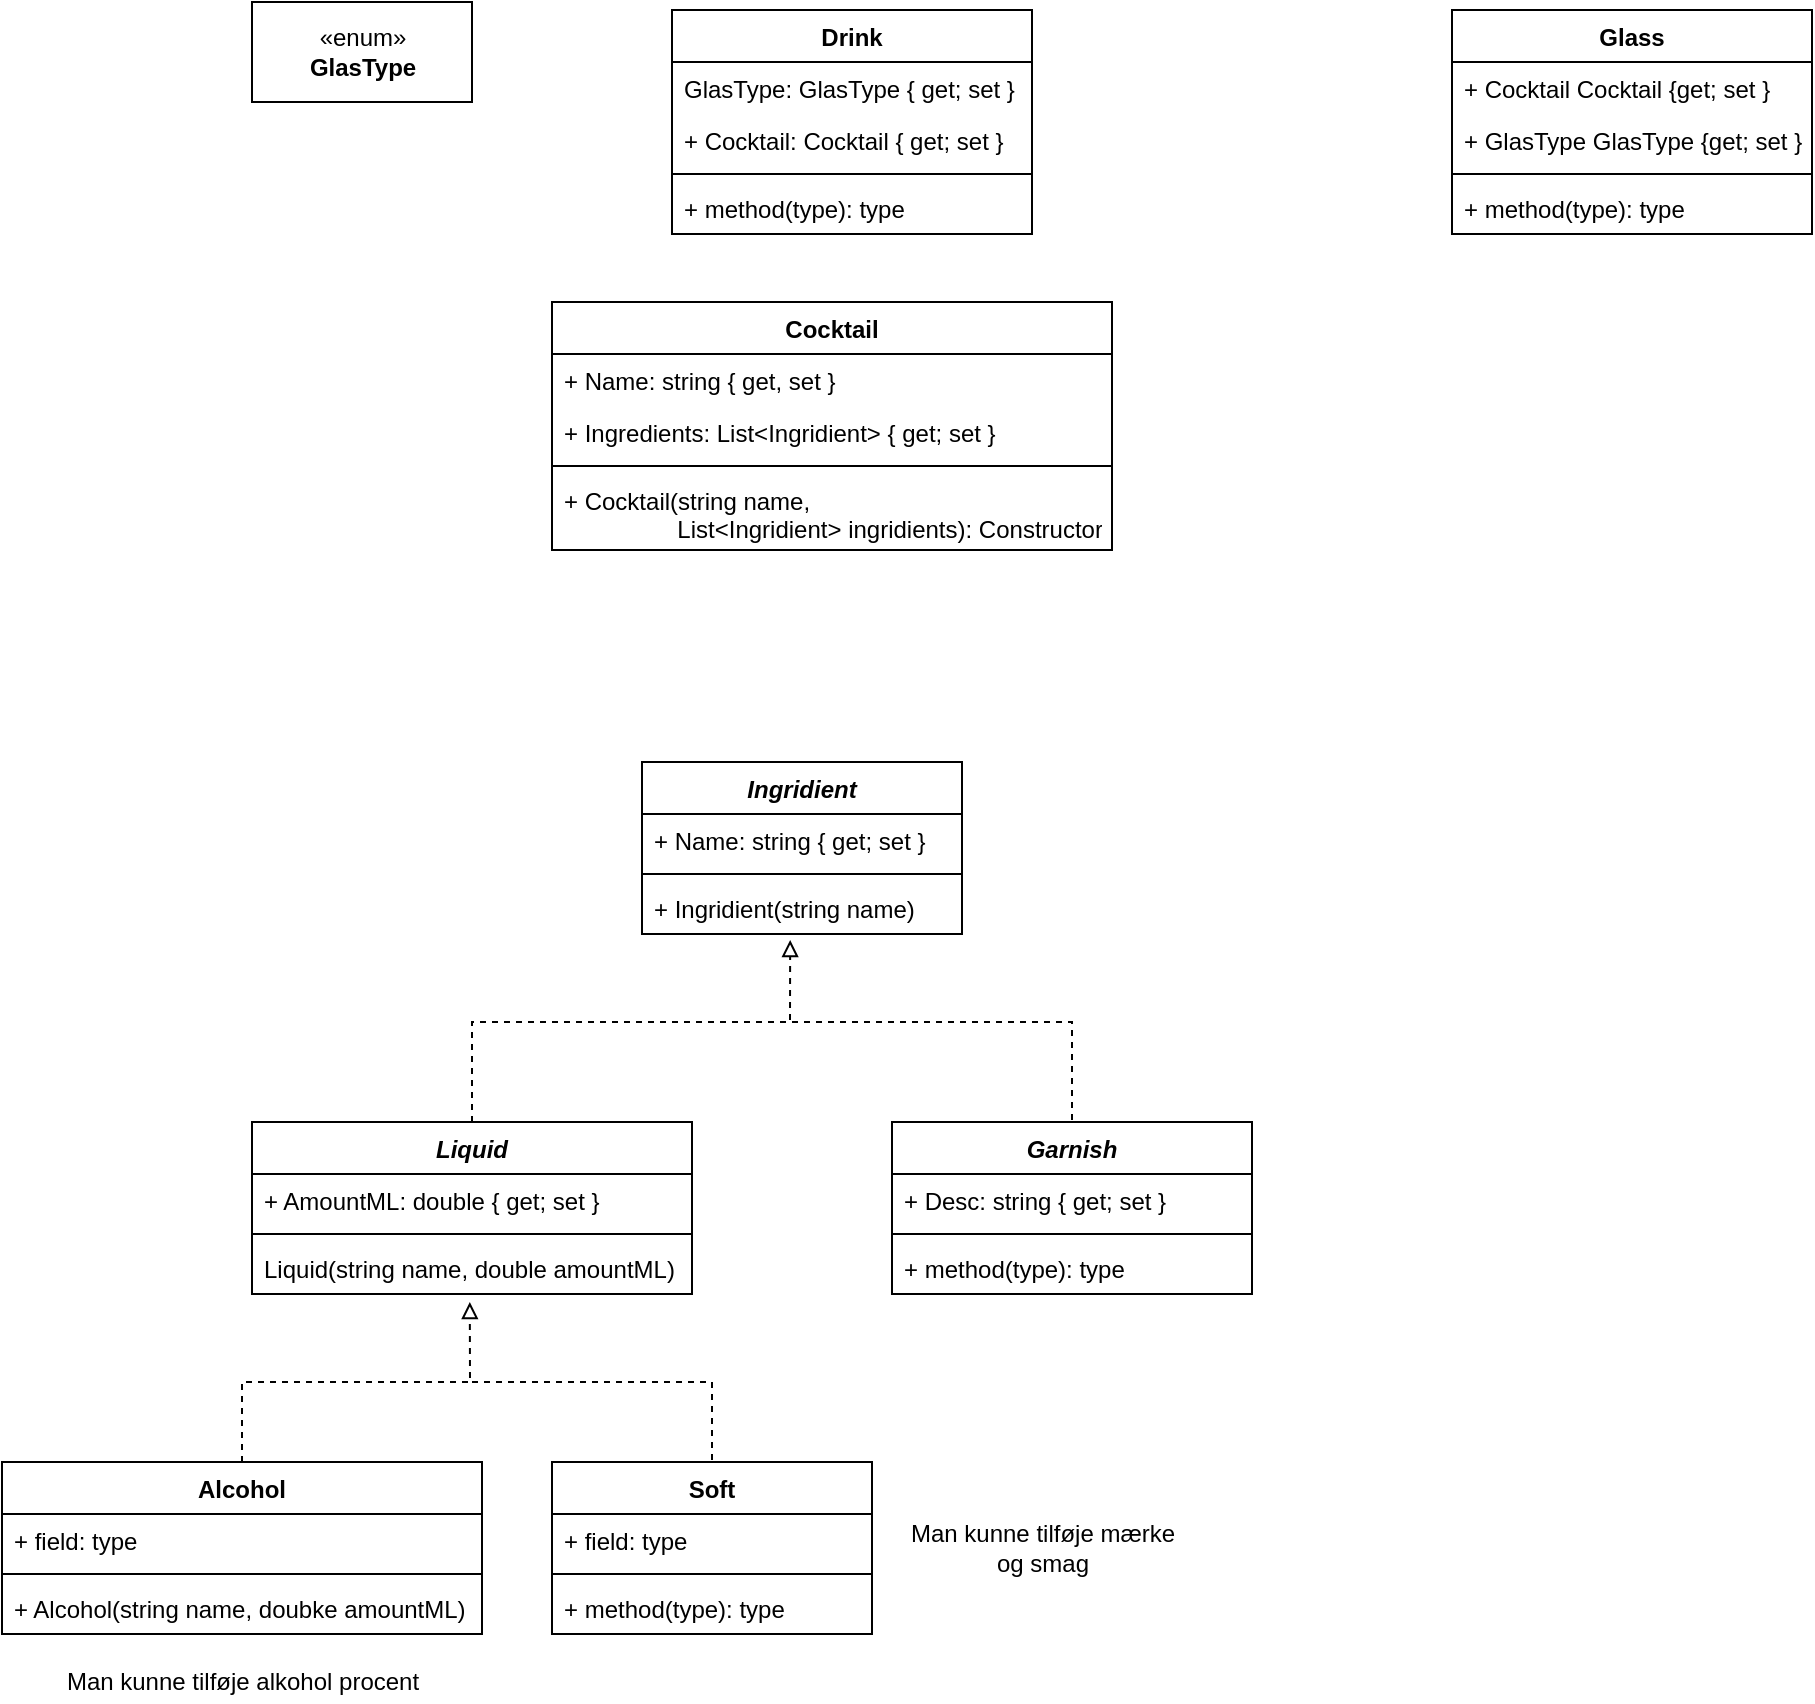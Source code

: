 <mxfile version="16.5.1" type="device"><diagram id="wTf6DTLqPqXLkBDa_C5c" name="Side-1"><mxGraphModel dx="1422" dy="865" grid="1" gridSize="10" guides="1" tooltips="1" connect="1" arrows="1" fold="1" page="1" pageScale="1" pageWidth="3300" pageHeight="4681" math="0" shadow="0"><root><mxCell id="0"/><mxCell id="1" parent="0"/><mxCell id="bw2okCE0Mlfz7H0UyRD0-1" value="Cocktail" style="swimlane;fontStyle=1;align=center;verticalAlign=top;childLayout=stackLayout;horizontal=1;startSize=26;horizontalStack=0;resizeParent=1;resizeParentMax=0;resizeLast=0;collapsible=1;marginBottom=0;" parent="1" vertex="1"><mxGeometry x="280" y="560" width="280" height="124" as="geometry"/></mxCell><mxCell id="bw2okCE0Mlfz7H0UyRD0-2" value="+ Name: string { get, set }" style="text;strokeColor=none;fillColor=none;align=left;verticalAlign=top;spacingLeft=4;spacingRight=4;overflow=hidden;rotatable=0;points=[[0,0.5],[1,0.5]];portConstraint=eastwest;" parent="bw2okCE0Mlfz7H0UyRD0-1" vertex="1"><mxGeometry y="26" width="280" height="26" as="geometry"/></mxCell><mxCell id="bw2okCE0Mlfz7H0UyRD0-7" value="+ Ingredients: List&lt;Ingridient&gt; { get; set }" style="text;strokeColor=none;fillColor=none;align=left;verticalAlign=top;spacingLeft=4;spacingRight=4;overflow=hidden;rotatable=0;points=[[0,0.5],[1,0.5]];portConstraint=eastwest;" parent="bw2okCE0Mlfz7H0UyRD0-1" vertex="1"><mxGeometry y="52" width="280" height="26" as="geometry"/></mxCell><mxCell id="bw2okCE0Mlfz7H0UyRD0-3" value="" style="line;strokeWidth=1;fillColor=none;align=left;verticalAlign=middle;spacingTop=-1;spacingLeft=3;spacingRight=3;rotatable=0;labelPosition=right;points=[];portConstraint=eastwest;" parent="bw2okCE0Mlfz7H0UyRD0-1" vertex="1"><mxGeometry y="78" width="280" height="8" as="geometry"/></mxCell><mxCell id="bw2okCE0Mlfz7H0UyRD0-4" value="+ Cocktail(string name,&#10;                 List&lt;Ingridient&gt; ingridients): Constructor" style="text;strokeColor=none;fillColor=none;align=left;verticalAlign=top;spacingLeft=4;spacingRight=4;overflow=hidden;rotatable=0;points=[[0,0.5],[1,0.5]];portConstraint=eastwest;" parent="bw2okCE0Mlfz7H0UyRD0-1" vertex="1"><mxGeometry y="86" width="280" height="38" as="geometry"/></mxCell><mxCell id="bw2okCE0Mlfz7H0UyRD0-12" value="«enum»&lt;br&gt;&lt;b&gt;GlasType&lt;/b&gt;" style="html=1;" parent="1" vertex="1"><mxGeometry x="130" y="410" width="110" height="50" as="geometry"/></mxCell><mxCell id="bw2okCE0Mlfz7H0UyRD0-13" value="Liquid" style="swimlane;fontStyle=3;align=center;verticalAlign=top;childLayout=stackLayout;horizontal=1;startSize=26;horizontalStack=0;resizeParent=1;resizeParentMax=0;resizeLast=0;collapsible=1;marginBottom=0;" parent="1" vertex="1"><mxGeometry x="130" y="970" width="220" height="86" as="geometry"/></mxCell><mxCell id="bw2okCE0Mlfz7H0UyRD0-32" value="+ AmountML: double { get; set }" style="text;strokeColor=none;fillColor=none;align=left;verticalAlign=top;spacingLeft=4;spacingRight=4;overflow=hidden;rotatable=0;points=[[0,0.5],[1,0.5]];portConstraint=eastwest;" parent="bw2okCE0Mlfz7H0UyRD0-13" vertex="1"><mxGeometry y="26" width="220" height="26" as="geometry"/></mxCell><mxCell id="bw2okCE0Mlfz7H0UyRD0-15" value="" style="line;strokeWidth=1;fillColor=none;align=left;verticalAlign=middle;spacingTop=-1;spacingLeft=3;spacingRight=3;rotatable=0;labelPosition=right;points=[];portConstraint=eastwest;" parent="bw2okCE0Mlfz7H0UyRD0-13" vertex="1"><mxGeometry y="52" width="220" height="8" as="geometry"/></mxCell><mxCell id="bw2okCE0Mlfz7H0UyRD0-16" value="Liquid(string name, double amountML)" style="text;strokeColor=none;fillColor=none;align=left;verticalAlign=top;spacingLeft=4;spacingRight=4;overflow=hidden;rotatable=0;points=[[0,0.5],[1,0.5]];portConstraint=eastwest;" parent="bw2okCE0Mlfz7H0UyRD0-13" vertex="1"><mxGeometry y="60" width="220" height="26" as="geometry"/></mxCell><mxCell id="bw2okCE0Mlfz7H0UyRD0-17" value="Garnish" style="swimlane;fontStyle=3;align=center;verticalAlign=top;childLayout=stackLayout;horizontal=1;startSize=26;horizontalStack=0;resizeParent=1;resizeParentMax=0;resizeLast=0;collapsible=1;marginBottom=0;" parent="1" vertex="1"><mxGeometry x="450" y="970" width="180" height="86" as="geometry"/></mxCell><mxCell id="bw2okCE0Mlfz7H0UyRD0-18" value="+ Desc: string { get; set }" style="text;strokeColor=none;fillColor=none;align=left;verticalAlign=top;spacingLeft=4;spacingRight=4;overflow=hidden;rotatable=0;points=[[0,0.5],[1,0.5]];portConstraint=eastwest;" parent="bw2okCE0Mlfz7H0UyRD0-17" vertex="1"><mxGeometry y="26" width="180" height="26" as="geometry"/></mxCell><mxCell id="bw2okCE0Mlfz7H0UyRD0-19" value="" style="line;strokeWidth=1;fillColor=none;align=left;verticalAlign=middle;spacingTop=-1;spacingLeft=3;spacingRight=3;rotatable=0;labelPosition=right;points=[];portConstraint=eastwest;" parent="bw2okCE0Mlfz7H0UyRD0-17" vertex="1"><mxGeometry y="52" width="180" height="8" as="geometry"/></mxCell><mxCell id="bw2okCE0Mlfz7H0UyRD0-20" value="+ method(type): type" style="text;strokeColor=none;fillColor=none;align=left;verticalAlign=top;spacingLeft=4;spacingRight=4;overflow=hidden;rotatable=0;points=[[0,0.5],[1,0.5]];portConstraint=eastwest;" parent="bw2okCE0Mlfz7H0UyRD0-17" vertex="1"><mxGeometry y="60" width="180" height="26" as="geometry"/></mxCell><mxCell id="bw2okCE0Mlfz7H0UyRD0-22" value="Alcohol" style="swimlane;fontStyle=1;align=center;verticalAlign=top;childLayout=stackLayout;horizontal=1;startSize=26;horizontalStack=0;resizeParent=1;resizeParentMax=0;resizeLast=0;collapsible=1;marginBottom=0;" parent="1" vertex="1"><mxGeometry x="5" y="1140" width="240" height="86" as="geometry"/></mxCell><mxCell id="bw2okCE0Mlfz7H0UyRD0-23" value="+ field: type" style="text;strokeColor=none;fillColor=none;align=left;verticalAlign=top;spacingLeft=4;spacingRight=4;overflow=hidden;rotatable=0;points=[[0,0.5],[1,0.5]];portConstraint=eastwest;" parent="bw2okCE0Mlfz7H0UyRD0-22" vertex="1"><mxGeometry y="26" width="240" height="26" as="geometry"/></mxCell><mxCell id="bw2okCE0Mlfz7H0UyRD0-24" value="" style="line;strokeWidth=1;fillColor=none;align=left;verticalAlign=middle;spacingTop=-1;spacingLeft=3;spacingRight=3;rotatable=0;labelPosition=right;points=[];portConstraint=eastwest;" parent="bw2okCE0Mlfz7H0UyRD0-22" vertex="1"><mxGeometry y="52" width="240" height="8" as="geometry"/></mxCell><mxCell id="bw2okCE0Mlfz7H0UyRD0-25" value="+ Alcohol(string name, doubke amountML)" style="text;strokeColor=none;fillColor=none;align=left;verticalAlign=top;spacingLeft=4;spacingRight=4;overflow=hidden;rotatable=0;points=[[0,0.5],[1,0.5]];portConstraint=eastwest;" parent="bw2okCE0Mlfz7H0UyRD0-22" vertex="1"><mxGeometry y="60" width="240" height="26" as="geometry"/></mxCell><mxCell id="bw2okCE0Mlfz7H0UyRD0-26" value="Soft" style="swimlane;fontStyle=1;align=center;verticalAlign=top;childLayout=stackLayout;horizontal=1;startSize=26;horizontalStack=0;resizeParent=1;resizeParentMax=0;resizeLast=0;collapsible=1;marginBottom=0;" parent="1" vertex="1"><mxGeometry x="280" y="1140" width="160" height="86" as="geometry"/></mxCell><mxCell id="bw2okCE0Mlfz7H0UyRD0-27" value="+ field: type" style="text;strokeColor=none;fillColor=none;align=left;verticalAlign=top;spacingLeft=4;spacingRight=4;overflow=hidden;rotatable=0;points=[[0,0.5],[1,0.5]];portConstraint=eastwest;" parent="bw2okCE0Mlfz7H0UyRD0-26" vertex="1"><mxGeometry y="26" width="160" height="26" as="geometry"/></mxCell><mxCell id="bw2okCE0Mlfz7H0UyRD0-28" value="" style="line;strokeWidth=1;fillColor=none;align=left;verticalAlign=middle;spacingTop=-1;spacingLeft=3;spacingRight=3;rotatable=0;labelPosition=right;points=[];portConstraint=eastwest;" parent="bw2okCE0Mlfz7H0UyRD0-26" vertex="1"><mxGeometry y="52" width="160" height="8" as="geometry"/></mxCell><mxCell id="bw2okCE0Mlfz7H0UyRD0-29" value="+ method(type): type" style="text;strokeColor=none;fillColor=none;align=left;verticalAlign=top;spacingLeft=4;spacingRight=4;overflow=hidden;rotatable=0;points=[[0,0.5],[1,0.5]];portConstraint=eastwest;" parent="bw2okCE0Mlfz7H0UyRD0-26" vertex="1"><mxGeometry y="60" width="160" height="26" as="geometry"/></mxCell><mxCell id="3_zorBKey7Nctw97C3Zx-1" value="Ingridient" style="swimlane;fontStyle=3;align=center;verticalAlign=top;childLayout=stackLayout;horizontal=1;startSize=26;horizontalStack=0;resizeParent=1;resizeParentMax=0;resizeLast=0;collapsible=1;marginBottom=0;" vertex="1" parent="1"><mxGeometry x="325" y="790" width="160" height="86" as="geometry"/></mxCell><mxCell id="3_zorBKey7Nctw97C3Zx-2" value="+ Name: string { get; set }" style="text;strokeColor=none;fillColor=none;align=left;verticalAlign=top;spacingLeft=4;spacingRight=4;overflow=hidden;rotatable=0;points=[[0,0.5],[1,0.5]];portConstraint=eastwest;" vertex="1" parent="3_zorBKey7Nctw97C3Zx-1"><mxGeometry y="26" width="160" height="26" as="geometry"/></mxCell><mxCell id="3_zorBKey7Nctw97C3Zx-3" value="" style="line;strokeWidth=1;fillColor=none;align=left;verticalAlign=middle;spacingTop=-1;spacingLeft=3;spacingRight=3;rotatable=0;labelPosition=right;points=[];portConstraint=eastwest;" vertex="1" parent="3_zorBKey7Nctw97C3Zx-1"><mxGeometry y="52" width="160" height="8" as="geometry"/></mxCell><mxCell id="3_zorBKey7Nctw97C3Zx-4" value="+ Ingridient(string name)" style="text;strokeColor=none;fillColor=none;align=left;verticalAlign=top;spacingLeft=4;spacingRight=4;overflow=hidden;rotatable=0;points=[[0,0.5],[1,0.5]];portConstraint=eastwest;" vertex="1" parent="3_zorBKey7Nctw97C3Zx-1"><mxGeometry y="60" width="160" height="26" as="geometry"/></mxCell><mxCell id="3_zorBKey7Nctw97C3Zx-34" value="Man kunne tilføje mærke&lt;br&gt;og smag" style="text;html=1;align=center;verticalAlign=middle;resizable=0;points=[];autosize=1;strokeColor=none;fillColor=none;" vertex="1" parent="1"><mxGeometry x="450" y="1168" width="150" height="30" as="geometry"/></mxCell><mxCell id="3_zorBKey7Nctw97C3Zx-35" value="Man kunne tilføje alkohol procent" style="text;html=1;align=center;verticalAlign=middle;resizable=0;points=[];autosize=1;strokeColor=none;fillColor=none;" vertex="1" parent="1"><mxGeometry x="30" y="1240" width="190" height="20" as="geometry"/></mxCell><mxCell id="3_zorBKey7Nctw97C3Zx-39" value="Glass" style="swimlane;fontStyle=1;align=center;verticalAlign=top;childLayout=stackLayout;horizontal=1;startSize=26;horizontalStack=0;resizeParent=1;resizeParentMax=0;resizeLast=0;collapsible=1;marginBottom=0;" vertex="1" parent="1"><mxGeometry x="730" y="414" width="180" height="112" as="geometry"/></mxCell><mxCell id="3_zorBKey7Nctw97C3Zx-40" value="+ Cocktail Cocktail {get; set }" style="text;strokeColor=none;fillColor=none;align=left;verticalAlign=top;spacingLeft=4;spacingRight=4;overflow=hidden;rotatable=0;points=[[0,0.5],[1,0.5]];portConstraint=eastwest;" vertex="1" parent="3_zorBKey7Nctw97C3Zx-39"><mxGeometry y="26" width="180" height="26" as="geometry"/></mxCell><mxCell id="3_zorBKey7Nctw97C3Zx-43" value="+ GlasType GlasType {get; set }" style="text;strokeColor=none;fillColor=none;align=left;verticalAlign=top;spacingLeft=4;spacingRight=4;overflow=hidden;rotatable=0;points=[[0,0.5],[1,0.5]];portConstraint=eastwest;" vertex="1" parent="3_zorBKey7Nctw97C3Zx-39"><mxGeometry y="52" width="180" height="26" as="geometry"/></mxCell><mxCell id="3_zorBKey7Nctw97C3Zx-41" value="" style="line;strokeWidth=1;fillColor=none;align=left;verticalAlign=middle;spacingTop=-1;spacingLeft=3;spacingRight=3;rotatable=0;labelPosition=right;points=[];portConstraint=eastwest;" vertex="1" parent="3_zorBKey7Nctw97C3Zx-39"><mxGeometry y="78" width="180" height="8" as="geometry"/></mxCell><mxCell id="3_zorBKey7Nctw97C3Zx-42" value="+ method(type): type" style="text;strokeColor=none;fillColor=none;align=left;verticalAlign=top;spacingLeft=4;spacingRight=4;overflow=hidden;rotatable=0;points=[[0,0.5],[1,0.5]];portConstraint=eastwest;" vertex="1" parent="3_zorBKey7Nctw97C3Zx-39"><mxGeometry y="86" width="180" height="26" as="geometry"/></mxCell><mxCell id="3_zorBKey7Nctw97C3Zx-44" value="" style="endArrow=block;html=1;rounded=0;dashed=1;exitX=0.5;exitY=0;exitDx=0;exitDy=0;entryX=0.495;entryY=1.154;entryDx=0;entryDy=0;entryPerimeter=0;endFill=0;" edge="1" parent="1" source="bw2okCE0Mlfz7H0UyRD0-22" target="bw2okCE0Mlfz7H0UyRD0-16"><mxGeometry width="50" height="50" relative="1" as="geometry"><mxPoint x="200" y="1130" as="sourcePoint"/><mxPoint x="250" y="1080" as="targetPoint"/><Array as="points"><mxPoint x="125" y="1100"/><mxPoint x="239" y="1100"/></Array></mxGeometry></mxCell><mxCell id="3_zorBKey7Nctw97C3Zx-47" value="" style="endArrow=none;html=1;rounded=0;dashed=1;entryX=0.5;entryY=0;entryDx=0;entryDy=0;" edge="1" parent="1" target="bw2okCE0Mlfz7H0UyRD0-26"><mxGeometry width="50" height="50" relative="1" as="geometry"><mxPoint x="240" y="1100" as="sourcePoint"/><mxPoint x="430" y="1070" as="targetPoint"/><Array as="points"><mxPoint x="360" y="1100"/></Array></mxGeometry></mxCell><mxCell id="3_zorBKey7Nctw97C3Zx-49" value="" style="endArrow=block;html=1;rounded=0;dashed=1;exitX=0.5;exitY=0;exitDx=0;exitDy=0;entryX=0.463;entryY=1.115;entryDx=0;entryDy=0;entryPerimeter=0;endFill=0;" edge="1" parent="1" source="bw2okCE0Mlfz7H0UyRD0-13" target="3_zorBKey7Nctw97C3Zx-4"><mxGeometry width="50" height="50" relative="1" as="geometry"><mxPoint x="350" y="960" as="sourcePoint"/><mxPoint x="400" y="910" as="targetPoint"/><Array as="points"><mxPoint x="240" y="920"/><mxPoint x="399" y="920"/></Array></mxGeometry></mxCell><mxCell id="3_zorBKey7Nctw97C3Zx-50" value="" style="endArrow=none;html=1;rounded=0;dashed=1;entryX=0.5;entryY=0;entryDx=0;entryDy=0;" edge="1" parent="1" target="bw2okCE0Mlfz7H0UyRD0-17"><mxGeometry width="50" height="50" relative="1" as="geometry"><mxPoint x="400" y="920" as="sourcePoint"/><mxPoint x="550" y="900" as="targetPoint"/><Array as="points"><mxPoint x="540" y="920"/></Array></mxGeometry></mxCell><mxCell id="3_zorBKey7Nctw97C3Zx-52" value="Drink" style="swimlane;fontStyle=1;align=center;verticalAlign=top;childLayout=stackLayout;horizontal=1;startSize=26;horizontalStack=0;resizeParent=1;resizeParentMax=0;resizeLast=0;collapsible=1;marginBottom=0;" vertex="1" parent="1"><mxGeometry x="340" y="414" width="180" height="112" as="geometry"/></mxCell><mxCell id="3_zorBKey7Nctw97C3Zx-53" value="GlasType: GlasType { get; set }" style="text;strokeColor=none;fillColor=none;align=left;verticalAlign=top;spacingLeft=4;spacingRight=4;overflow=hidden;rotatable=0;points=[[0,0.5],[1,0.5]];portConstraint=eastwest;" vertex="1" parent="3_zorBKey7Nctw97C3Zx-52"><mxGeometry y="26" width="180" height="26" as="geometry"/></mxCell><mxCell id="3_zorBKey7Nctw97C3Zx-56" value="+ Cocktail: Cocktail { get; set }" style="text;strokeColor=none;fillColor=none;align=left;verticalAlign=top;spacingLeft=4;spacingRight=4;overflow=hidden;rotatable=0;points=[[0,0.5],[1,0.5]];portConstraint=eastwest;" vertex="1" parent="3_zorBKey7Nctw97C3Zx-52"><mxGeometry y="52" width="180" height="26" as="geometry"/></mxCell><mxCell id="3_zorBKey7Nctw97C3Zx-54" value="" style="line;strokeWidth=1;fillColor=none;align=left;verticalAlign=middle;spacingTop=-1;spacingLeft=3;spacingRight=3;rotatable=0;labelPosition=right;points=[];portConstraint=eastwest;" vertex="1" parent="3_zorBKey7Nctw97C3Zx-52"><mxGeometry y="78" width="180" height="8" as="geometry"/></mxCell><mxCell id="3_zorBKey7Nctw97C3Zx-55" value="+ method(type): type" style="text;strokeColor=none;fillColor=none;align=left;verticalAlign=top;spacingLeft=4;spacingRight=4;overflow=hidden;rotatable=0;points=[[0,0.5],[1,0.5]];portConstraint=eastwest;" vertex="1" parent="3_zorBKey7Nctw97C3Zx-52"><mxGeometry y="86" width="180" height="26" as="geometry"/></mxCell></root></mxGraphModel></diagram></mxfile>